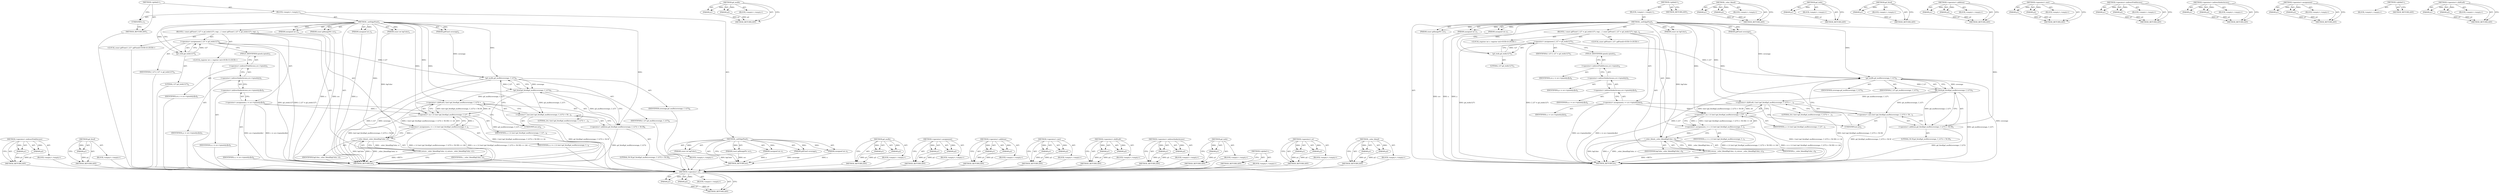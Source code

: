 digraph "_color_blend" {
vulnerable_94 [label=<(METHOD,&lt;operator&gt;.or)>];
vulnerable_95 [label=<(PARAM,p1)>];
vulnerable_96 [label=<(PARAM,p2)>];
vulnerable_97 [label=<(BLOCK,&lt;empty&gt;,&lt;empty&gt;)>];
vulnerable_98 [label=<(METHOD_RETURN,ANY)>];
vulnerable_118 [label=<(METHOD,gd_mulfx)>];
vulnerable_119 [label=<(PARAM,p1)>];
vulnerable_120 [label=<(PARAM,p2)>];
vulnerable_121 [label=<(BLOCK,&lt;empty&gt;,&lt;empty&gt;)>];
vulnerable_122 [label=<(METHOD_RETURN,ANY)>];
vulnerable_6 [label=<(METHOD,&lt;global&gt;)<SUB>1</SUB>>];
vulnerable_7 [label=<(BLOCK,&lt;empty&gt;,&lt;empty&gt;)<SUB>1</SUB>>];
vulnerable_8 [label=<(METHOD,_setEdgePixel)<SUB>1</SUB>>];
vulnerable_9 [label=<(PARAM,const gdImagePtr src)<SUB>1</SUB>>];
vulnerable_10 [label=<(PARAM,unsigned int x)<SUB>1</SUB>>];
vulnerable_11 [label=<(PARAM,unsigned int y)<SUB>1</SUB>>];
vulnerable_12 [label=<(PARAM,gdFixed coverage)<SUB>1</SUB>>];
vulnerable_13 [label=<(PARAM,const int bgColor)<SUB>1</SUB>>];
vulnerable_14 [label=<(BLOCK,{
 	const gdFixed f_127 = gd_itofx(127);
 	regi...,{
 	const gdFixed f_127 = gd_itofx(127);
 	regi...)<SUB>2</SUB>>];
vulnerable_15 [label="<(LOCAL,const gdFixed f_127: gdFixed)<SUB>3</SUB>>"];
vulnerable_16 [label=<(&lt;operator&gt;.assignment,f_127 = gd_itofx(127))<SUB>3</SUB>>];
vulnerable_17 [label=<(IDENTIFIER,f_127,f_127 = gd_itofx(127))<SUB>3</SUB>>];
vulnerable_18 [label=<(gd_itofx,gd_itofx(127))<SUB>3</SUB>>];
vulnerable_19 [label=<(LITERAL,127,gd_itofx(127))<SUB>3</SUB>>];
vulnerable_20 [label="<(LOCAL,register int c: register int)<SUB>4</SUB>>"];
vulnerable_21 [label=<(&lt;operator&gt;.assignment,c = src-&gt;tpixels[y][x])<SUB>4</SUB>>];
vulnerable_22 [label=<(IDENTIFIER,c,c = src-&gt;tpixels[y][x])<SUB>4</SUB>>];
vulnerable_23 [label=<(&lt;operator&gt;.indirectIndexAccess,src-&gt;tpixels[y][x])<SUB>4</SUB>>];
vulnerable_24 [label=<(&lt;operator&gt;.indirectIndexAccess,src-&gt;tpixels[y])<SUB>4</SUB>>];
vulnerable_25 [label=<(&lt;operator&gt;.indirectFieldAccess,src-&gt;tpixels)<SUB>4</SUB>>];
vulnerable_26 [label=<(IDENTIFIER,src,c = src-&gt;tpixels[y][x])<SUB>4</SUB>>];
vulnerable_27 [label=<(FIELD_IDENTIFIER,tpixels,tpixels)<SUB>4</SUB>>];
vulnerable_28 [label=<(IDENTIFIER,y,c = src-&gt;tpixels[y][x])<SUB>4</SUB>>];
vulnerable_29 [label=<(IDENTIFIER,x,c = src-&gt;tpixels[y][x])<SUB>4</SUB>>];
vulnerable_30 [label=<(&lt;operator&gt;.assignment,c = c | (( (int) (gd_fxtof(gd_mulfx(coverage, f...)<SUB>5</SUB>>];
vulnerable_31 [label=<(IDENTIFIER,c,c = c | (( (int) (gd_fxtof(gd_mulfx(coverage, f...)<SUB>5</SUB>>];
vulnerable_32 [label=<(&lt;operator&gt;.or,c | (( (int) (gd_fxtof(gd_mulfx(coverage, f_127...)<SUB>5</SUB>>];
vulnerable_33 [label=<(IDENTIFIER,c,c | (( (int) (gd_fxtof(gd_mulfx(coverage, f_127...)<SUB>5</SUB>>];
vulnerable_34 [label=<(&lt;operator&gt;.shiftLeft,( (int) (gd_fxtof(gd_mulfx(coverage, f_127)) + ...)<SUB>5</SUB>>];
vulnerable_35 [label=<(&lt;operator&gt;.cast,(int) (gd_fxtof(gd_mulfx(coverage, f_127)) + 50...)<SUB>5</SUB>>];
vulnerable_36 [label=<(UNKNOWN,int,int)<SUB>5</SUB>>];
vulnerable_37 [label=<(&lt;operator&gt;.addition,gd_fxtof(gd_mulfx(coverage, f_127)) + 50.5f)<SUB>5</SUB>>];
vulnerable_38 [label=<(gd_fxtof,gd_fxtof(gd_mulfx(coverage, f_127)))<SUB>5</SUB>>];
vulnerable_39 [label=<(gd_mulfx,gd_mulfx(coverage, f_127))<SUB>5</SUB>>];
vulnerable_40 [label=<(IDENTIFIER,coverage,gd_mulfx(coverage, f_127))<SUB>5</SUB>>];
vulnerable_41 [label=<(IDENTIFIER,f_127,gd_mulfx(coverage, f_127))<SUB>5</SUB>>];
vulnerable_42 [label=<(LITERAL,50.5f,gd_fxtof(gd_mulfx(coverage, f_127)) + 50.5f)<SUB>5</SUB>>];
vulnerable_43 [label=<(LITERAL,24,( (int) (gd_fxtof(gd_mulfx(coverage, f_127)) + ...)<SUB>5</SUB>>];
vulnerable_44 [label=<(RETURN,return _color_blend(bgColor, c);,return _color_blend(bgColor, c);)<SUB>6</SUB>>];
vulnerable_45 [label=<(_color_blend,_color_blend(bgColor, c))<SUB>6</SUB>>];
vulnerable_46 [label=<(IDENTIFIER,bgColor,_color_blend(bgColor, c))<SUB>6</SUB>>];
vulnerable_47 [label=<(IDENTIFIER,c,_color_blend(bgColor, c))<SUB>6</SUB>>];
vulnerable_48 [label=<(METHOD_RETURN,int)<SUB>1</SUB>>];
vulnerable_50 [label=<(METHOD_RETURN,ANY)<SUB>1</SUB>>];
vulnerable_123 [label=<(METHOD,_color_blend)>];
vulnerable_124 [label=<(PARAM,p1)>];
vulnerable_125 [label=<(PARAM,p2)>];
vulnerable_126 [label=<(BLOCK,&lt;empty&gt;,&lt;empty&gt;)>];
vulnerable_127 [label=<(METHOD_RETURN,ANY)>];
vulnerable_80 [label=<(METHOD,gd_itofx)>];
vulnerable_81 [label=<(PARAM,p1)>];
vulnerable_82 [label=<(BLOCK,&lt;empty&gt;,&lt;empty&gt;)>];
vulnerable_83 [label=<(METHOD_RETURN,ANY)>];
vulnerable_114 [label=<(METHOD,gd_fxtof)>];
vulnerable_115 [label=<(PARAM,p1)>];
vulnerable_116 [label=<(BLOCK,&lt;empty&gt;,&lt;empty&gt;)>];
vulnerable_117 [label=<(METHOD_RETURN,ANY)>];
vulnerable_109 [label=<(METHOD,&lt;operator&gt;.addition)>];
vulnerable_110 [label=<(PARAM,p1)>];
vulnerable_111 [label=<(PARAM,p2)>];
vulnerable_112 [label=<(BLOCK,&lt;empty&gt;,&lt;empty&gt;)>];
vulnerable_113 [label=<(METHOD_RETURN,ANY)>];
vulnerable_104 [label=<(METHOD,&lt;operator&gt;.cast)>];
vulnerable_105 [label=<(PARAM,p1)>];
vulnerable_106 [label=<(PARAM,p2)>];
vulnerable_107 [label=<(BLOCK,&lt;empty&gt;,&lt;empty&gt;)>];
vulnerable_108 [label=<(METHOD_RETURN,ANY)>];
vulnerable_89 [label=<(METHOD,&lt;operator&gt;.indirectFieldAccess)>];
vulnerable_90 [label=<(PARAM,p1)>];
vulnerable_91 [label=<(PARAM,p2)>];
vulnerable_92 [label=<(BLOCK,&lt;empty&gt;,&lt;empty&gt;)>];
vulnerable_93 [label=<(METHOD_RETURN,ANY)>];
vulnerable_84 [label=<(METHOD,&lt;operator&gt;.indirectIndexAccess)>];
vulnerable_85 [label=<(PARAM,p1)>];
vulnerable_86 [label=<(PARAM,p2)>];
vulnerable_87 [label=<(BLOCK,&lt;empty&gt;,&lt;empty&gt;)>];
vulnerable_88 [label=<(METHOD_RETURN,ANY)>];
vulnerable_75 [label=<(METHOD,&lt;operator&gt;.assignment)>];
vulnerable_76 [label=<(PARAM,p1)>];
vulnerable_77 [label=<(PARAM,p2)>];
vulnerable_78 [label=<(BLOCK,&lt;empty&gt;,&lt;empty&gt;)>];
vulnerable_79 [label=<(METHOD_RETURN,ANY)>];
vulnerable_69 [label=<(METHOD,&lt;global&gt;)<SUB>1</SUB>>];
vulnerable_70 [label=<(BLOCK,&lt;empty&gt;,&lt;empty&gt;)>];
vulnerable_71 [label=<(METHOD_RETURN,ANY)>];
vulnerable_99 [label=<(METHOD,&lt;operator&gt;.shiftLeft)>];
vulnerable_100 [label=<(PARAM,p1)>];
vulnerable_101 [label=<(PARAM,p2)>];
vulnerable_102 [label=<(BLOCK,&lt;empty&gt;,&lt;empty&gt;)>];
vulnerable_103 [label=<(METHOD_RETURN,ANY)>];
fixed_99 [label=<(METHOD,&lt;operator&gt;.indirectFieldAccess)>];
fixed_100 [label=<(PARAM,p1)>];
fixed_101 [label=<(PARAM,p2)>];
fixed_102 [label=<(BLOCK,&lt;empty&gt;,&lt;empty&gt;)>];
fixed_103 [label=<(METHOD_RETURN,ANY)>];
fixed_124 [label=<(METHOD,gd_fxtof)>];
fixed_125 [label=<(PARAM,p1)>];
fixed_126 [label=<(BLOCK,&lt;empty&gt;,&lt;empty&gt;)>];
fixed_127 [label=<(METHOD_RETURN,ANY)>];
fixed_6 [label=<(METHOD,&lt;global&gt;)<SUB>1</SUB>>];
fixed_7 [label=<(BLOCK,&lt;empty&gt;,&lt;empty&gt;)<SUB>1</SUB>>];
fixed_8 [label=<(METHOD,_setEdgePixel)<SUB>1</SUB>>];
fixed_9 [label=<(PARAM,const gdImagePtr src)<SUB>1</SUB>>];
fixed_10 [label=<(PARAM,unsigned int x)<SUB>1</SUB>>];
fixed_11 [label=<(PARAM,unsigned int y)<SUB>1</SUB>>];
fixed_12 [label=<(PARAM,gdFixed coverage)<SUB>1</SUB>>];
fixed_13 [label=<(PARAM,const int bgColor)<SUB>1</SUB>>];
fixed_14 [label=<(BLOCK,&lt;empty&gt;,&lt;empty&gt;)>];
fixed_15 [label=<(METHOD_RETURN,int)<SUB>1</SUB>>];
fixed_17 [label=<(UNKNOWN,),))<SUB>1</SUB>>];
fixed_18 [label=<(METHOD,_setEdgePixel)<SUB>2</SUB>>];
fixed_19 [label=<(PARAM,const gdImagePtr src)<SUB>2</SUB>>];
fixed_20 [label=<(PARAM,unsigned int x)<SUB>2</SUB>>];
fixed_21 [label=<(PARAM,unsigned int y)<SUB>2</SUB>>];
fixed_22 [label=<(PARAM,gdFixed coverage)<SUB>2</SUB>>];
fixed_23 [label=<(PARAM,const int bgColor)<SUB>2</SUB>>];
fixed_24 [label=<(BLOCK,{
 	const gdFixed f_127 = gd_itofx(127);
 	regi...,{
 	const gdFixed f_127 = gd_itofx(127);
 	regi...)<SUB>3</SUB>>];
fixed_25 [label="<(LOCAL,const gdFixed f_127: gdFixed)<SUB>4</SUB>>"];
fixed_26 [label=<(&lt;operator&gt;.assignment,f_127 = gd_itofx(127))<SUB>4</SUB>>];
fixed_27 [label=<(IDENTIFIER,f_127,f_127 = gd_itofx(127))<SUB>4</SUB>>];
fixed_28 [label=<(gd_itofx,gd_itofx(127))<SUB>4</SUB>>];
fixed_29 [label=<(LITERAL,127,gd_itofx(127))<SUB>4</SUB>>];
fixed_30 [label="<(LOCAL,register int c: register int)<SUB>5</SUB>>"];
fixed_31 [label=<(&lt;operator&gt;.assignment,c = src-&gt;tpixels[y][x])<SUB>5</SUB>>];
fixed_32 [label=<(IDENTIFIER,c,c = src-&gt;tpixels[y][x])<SUB>5</SUB>>];
fixed_33 [label=<(&lt;operator&gt;.indirectIndexAccess,src-&gt;tpixels[y][x])<SUB>5</SUB>>];
fixed_34 [label=<(&lt;operator&gt;.indirectIndexAccess,src-&gt;tpixels[y])<SUB>5</SUB>>];
fixed_35 [label=<(&lt;operator&gt;.indirectFieldAccess,src-&gt;tpixels)<SUB>5</SUB>>];
fixed_36 [label=<(IDENTIFIER,src,c = src-&gt;tpixels[y][x])<SUB>5</SUB>>];
fixed_37 [label=<(FIELD_IDENTIFIER,tpixels,tpixels)<SUB>5</SUB>>];
fixed_38 [label=<(IDENTIFIER,y,c = src-&gt;tpixels[y][x])<SUB>5</SUB>>];
fixed_39 [label=<(IDENTIFIER,x,c = src-&gt;tpixels[y][x])<SUB>5</SUB>>];
fixed_40 [label=<(&lt;operator&gt;.assignment,c = c | (( (int) (gd_fxtof(gd_mulfx(coverage, f...)<SUB>6</SUB>>];
fixed_41 [label=<(IDENTIFIER,c,c = c | (( (int) (gd_fxtof(gd_mulfx(coverage, f...)<SUB>6</SUB>>];
fixed_42 [label=<(&lt;operator&gt;.or,c | (( (int) (gd_fxtof(gd_mulfx(coverage, f_127...)<SUB>6</SUB>>];
fixed_43 [label=<(IDENTIFIER,c,c | (( (int) (gd_fxtof(gd_mulfx(coverage, f_127...)<SUB>6</SUB>>];
fixed_44 [label=<(&lt;operator&gt;.shiftLeft,( (int) (gd_fxtof(gd_mulfx(coverage, f_127)) + ...)<SUB>6</SUB>>];
fixed_45 [label=<(&lt;operator&gt;.cast,(int) (gd_fxtof(gd_mulfx(coverage, f_127)) + 50...)<SUB>6</SUB>>];
fixed_46 [label=<(UNKNOWN,int,int)<SUB>6</SUB>>];
fixed_47 [label=<(&lt;operator&gt;.addition,gd_fxtof(gd_mulfx(coverage, f_127)) + 50.5f)<SUB>6</SUB>>];
fixed_48 [label=<(gd_fxtof,gd_fxtof(gd_mulfx(coverage, f_127)))<SUB>6</SUB>>];
fixed_49 [label=<(gd_mulfx,gd_mulfx(coverage, f_127))<SUB>6</SUB>>];
fixed_50 [label=<(IDENTIFIER,coverage,gd_mulfx(coverage, f_127))<SUB>6</SUB>>];
fixed_51 [label=<(IDENTIFIER,f_127,gd_mulfx(coverage, f_127))<SUB>6</SUB>>];
fixed_52 [label=<(LITERAL,50.5f,gd_fxtof(gd_mulfx(coverage, f_127)) + 50.5f)<SUB>6</SUB>>];
fixed_53 [label=<(LITERAL,24,( (int) (gd_fxtof(gd_mulfx(coverage, f_127)) + ...)<SUB>6</SUB>>];
fixed_54 [label=<(RETURN,return _color_blend(bgColor, c);,return _color_blend(bgColor, c);)<SUB>7</SUB>>];
fixed_55 [label=<(_color_blend,_color_blend(bgColor, c))<SUB>7</SUB>>];
fixed_56 [label=<(IDENTIFIER,bgColor,_color_blend(bgColor, c))<SUB>7</SUB>>];
fixed_57 [label=<(IDENTIFIER,c,_color_blend(bgColor, c))<SUB>7</SUB>>];
fixed_58 [label=<(METHOD_RETURN,int)<SUB>2</SUB>>];
fixed_60 [label=<(METHOD_RETURN,ANY)<SUB>1</SUB>>];
fixed_128 [label=<(METHOD,gd_mulfx)>];
fixed_129 [label=<(PARAM,p1)>];
fixed_130 [label=<(PARAM,p2)>];
fixed_131 [label=<(BLOCK,&lt;empty&gt;,&lt;empty&gt;)>];
fixed_132 [label=<(METHOD_RETURN,ANY)>];
fixed_85 [label=<(METHOD,&lt;operator&gt;.assignment)>];
fixed_86 [label=<(PARAM,p1)>];
fixed_87 [label=<(PARAM,p2)>];
fixed_88 [label=<(BLOCK,&lt;empty&gt;,&lt;empty&gt;)>];
fixed_89 [label=<(METHOD_RETURN,ANY)>];
fixed_119 [label=<(METHOD,&lt;operator&gt;.addition)>];
fixed_120 [label=<(PARAM,p1)>];
fixed_121 [label=<(PARAM,p2)>];
fixed_122 [label=<(BLOCK,&lt;empty&gt;,&lt;empty&gt;)>];
fixed_123 [label=<(METHOD_RETURN,ANY)>];
fixed_114 [label=<(METHOD,&lt;operator&gt;.cast)>];
fixed_115 [label=<(PARAM,p1)>];
fixed_116 [label=<(PARAM,p2)>];
fixed_117 [label=<(BLOCK,&lt;empty&gt;,&lt;empty&gt;)>];
fixed_118 [label=<(METHOD_RETURN,ANY)>];
fixed_109 [label=<(METHOD,&lt;operator&gt;.shiftLeft)>];
fixed_110 [label=<(PARAM,p1)>];
fixed_111 [label=<(PARAM,p2)>];
fixed_112 [label=<(BLOCK,&lt;empty&gt;,&lt;empty&gt;)>];
fixed_113 [label=<(METHOD_RETURN,ANY)>];
fixed_94 [label=<(METHOD,&lt;operator&gt;.indirectIndexAccess)>];
fixed_95 [label=<(PARAM,p1)>];
fixed_96 [label=<(PARAM,p2)>];
fixed_97 [label=<(BLOCK,&lt;empty&gt;,&lt;empty&gt;)>];
fixed_98 [label=<(METHOD_RETURN,ANY)>];
fixed_90 [label=<(METHOD,gd_itofx)>];
fixed_91 [label=<(PARAM,p1)>];
fixed_92 [label=<(BLOCK,&lt;empty&gt;,&lt;empty&gt;)>];
fixed_93 [label=<(METHOD_RETURN,ANY)>];
fixed_79 [label=<(METHOD,&lt;global&gt;)<SUB>1</SUB>>];
fixed_80 [label=<(BLOCK,&lt;empty&gt;,&lt;empty&gt;)>];
fixed_81 [label=<(METHOD_RETURN,ANY)>];
fixed_104 [label=<(METHOD,&lt;operator&gt;.or)>];
fixed_105 [label=<(PARAM,p1)>];
fixed_106 [label=<(PARAM,p2)>];
fixed_107 [label=<(BLOCK,&lt;empty&gt;,&lt;empty&gt;)>];
fixed_108 [label=<(METHOD_RETURN,ANY)>];
fixed_133 [label=<(METHOD,_color_blend)>];
fixed_134 [label=<(PARAM,p1)>];
fixed_135 [label=<(PARAM,p2)>];
fixed_136 [label=<(BLOCK,&lt;empty&gt;,&lt;empty&gt;)>];
fixed_137 [label=<(METHOD_RETURN,ANY)>];
vulnerable_94 -> vulnerable_95  [key=0, label="AST: "];
vulnerable_94 -> vulnerable_95  [key=1, label="DDG: "];
vulnerable_94 -> vulnerable_97  [key=0, label="AST: "];
vulnerable_94 -> vulnerable_96  [key=0, label="AST: "];
vulnerable_94 -> vulnerable_96  [key=1, label="DDG: "];
vulnerable_94 -> vulnerable_98  [key=0, label="AST: "];
vulnerable_94 -> vulnerable_98  [key=1, label="CFG: "];
vulnerable_95 -> vulnerable_98  [key=0, label="DDG: p1"];
vulnerable_96 -> vulnerable_98  [key=0, label="DDG: p2"];
vulnerable_118 -> vulnerable_119  [key=0, label="AST: "];
vulnerable_118 -> vulnerable_119  [key=1, label="DDG: "];
vulnerable_118 -> vulnerable_121  [key=0, label="AST: "];
vulnerable_118 -> vulnerable_120  [key=0, label="AST: "];
vulnerable_118 -> vulnerable_120  [key=1, label="DDG: "];
vulnerable_118 -> vulnerable_122  [key=0, label="AST: "];
vulnerable_118 -> vulnerable_122  [key=1, label="CFG: "];
vulnerable_119 -> vulnerable_122  [key=0, label="DDG: p1"];
vulnerable_120 -> vulnerable_122  [key=0, label="DDG: p2"];
vulnerable_6 -> vulnerable_7  [key=0, label="AST: "];
vulnerable_6 -> vulnerable_50  [key=0, label="AST: "];
vulnerable_6 -> vulnerable_50  [key=1, label="CFG: "];
vulnerable_7 -> vulnerable_8  [key=0, label="AST: "];
vulnerable_8 -> vulnerable_9  [key=0, label="AST: "];
vulnerable_8 -> vulnerable_9  [key=1, label="DDG: "];
vulnerable_8 -> vulnerable_10  [key=0, label="AST: "];
vulnerable_8 -> vulnerable_10  [key=1, label="DDG: "];
vulnerable_8 -> vulnerable_11  [key=0, label="AST: "];
vulnerable_8 -> vulnerable_11  [key=1, label="DDG: "];
vulnerable_8 -> vulnerable_12  [key=0, label="AST: "];
vulnerable_8 -> vulnerable_12  [key=1, label="DDG: "];
vulnerable_8 -> vulnerable_13  [key=0, label="AST: "];
vulnerable_8 -> vulnerable_13  [key=1, label="DDG: "];
vulnerable_8 -> vulnerable_14  [key=0, label="AST: "];
vulnerable_8 -> vulnerable_48  [key=0, label="AST: "];
vulnerable_8 -> vulnerable_18  [key=0, label="CFG: "];
vulnerable_8 -> vulnerable_18  [key=1, label="DDG: "];
vulnerable_8 -> vulnerable_32  [key=0, label="DDG: "];
vulnerable_8 -> vulnerable_45  [key=0, label="DDG: "];
vulnerable_8 -> vulnerable_34  [key=0, label="DDG: "];
vulnerable_8 -> vulnerable_35  [key=0, label="DDG: "];
vulnerable_8 -> vulnerable_37  [key=0, label="DDG: "];
vulnerable_8 -> vulnerable_39  [key=0, label="DDG: "];
vulnerable_9 -> vulnerable_48  [key=0, label="DDG: src"];
vulnerable_10 -> vulnerable_48  [key=0, label="DDG: x"];
vulnerable_11 -> vulnerable_48  [key=0, label="DDG: y"];
vulnerable_12 -> vulnerable_39  [key=0, label="DDG: coverage"];
vulnerable_13 -> vulnerable_45  [key=0, label="DDG: bgColor"];
vulnerable_14 -> vulnerable_15  [key=0, label="AST: "];
vulnerable_14 -> vulnerable_16  [key=0, label="AST: "];
vulnerable_14 -> vulnerable_20  [key=0, label="AST: "];
vulnerable_14 -> vulnerable_21  [key=0, label="AST: "];
vulnerable_14 -> vulnerable_30  [key=0, label="AST: "];
vulnerable_14 -> vulnerable_44  [key=0, label="AST: "];
vulnerable_16 -> vulnerable_17  [key=0, label="AST: "];
vulnerable_16 -> vulnerable_18  [key=0, label="AST: "];
vulnerable_16 -> vulnerable_27  [key=0, label="CFG: "];
vulnerable_16 -> vulnerable_48  [key=0, label="DDG: gd_itofx(127)"];
vulnerable_16 -> vulnerable_48  [key=1, label="DDG: f_127 = gd_itofx(127)"];
vulnerable_16 -> vulnerable_39  [key=0, label="DDG: f_127"];
vulnerable_18 -> vulnerable_19  [key=0, label="AST: "];
vulnerable_18 -> vulnerable_16  [key=0, label="CFG: "];
vulnerable_18 -> vulnerable_16  [key=1, label="DDG: 127"];
vulnerable_21 -> vulnerable_22  [key=0, label="AST: "];
vulnerable_21 -> vulnerable_23  [key=0, label="AST: "];
vulnerable_21 -> vulnerable_36  [key=0, label="CFG: "];
vulnerable_21 -> vulnerable_48  [key=0, label="DDG: src-&gt;tpixels[y][x]"];
vulnerable_21 -> vulnerable_48  [key=1, label="DDG: c = src-&gt;tpixels[y][x]"];
vulnerable_21 -> vulnerable_32  [key=0, label="DDG: c"];
vulnerable_23 -> vulnerable_24  [key=0, label="AST: "];
vulnerable_23 -> vulnerable_29  [key=0, label="AST: "];
vulnerable_23 -> vulnerable_21  [key=0, label="CFG: "];
vulnerable_24 -> vulnerable_25  [key=0, label="AST: "];
vulnerable_24 -> vulnerable_28  [key=0, label="AST: "];
vulnerable_24 -> vulnerable_23  [key=0, label="CFG: "];
vulnerable_25 -> vulnerable_26  [key=0, label="AST: "];
vulnerable_25 -> vulnerable_27  [key=0, label="AST: "];
vulnerable_25 -> vulnerable_24  [key=0, label="CFG: "];
vulnerable_27 -> vulnerable_25  [key=0, label="CFG: "];
vulnerable_30 -> vulnerable_31  [key=0, label="AST: "];
vulnerable_30 -> vulnerable_32  [key=0, label="AST: "];
vulnerable_30 -> vulnerable_45  [key=0, label="CFG: "];
vulnerable_30 -> vulnerable_45  [key=1, label="DDG: c"];
vulnerable_30 -> vulnerable_48  [key=0, label="DDG: c | (( (int) (gd_fxtof(gd_mulfx(coverage, f_127)) + 50.5f)) &lt;&lt; 24)"];
vulnerable_30 -> vulnerable_48  [key=1, label="DDG: c = c | (( (int) (gd_fxtof(gd_mulfx(coverage, f_127)) + 50.5f)) &lt;&lt; 24)"];
vulnerable_32 -> vulnerable_33  [key=0, label="AST: "];
vulnerable_32 -> vulnerable_34  [key=0, label="AST: "];
vulnerable_32 -> vulnerable_30  [key=0, label="CFG: "];
vulnerable_32 -> vulnerable_30  [key=1, label="DDG: c"];
vulnerable_32 -> vulnerable_30  [key=2, label="DDG: ( (int) (gd_fxtof(gd_mulfx(coverage, f_127)) + 50.5f)) &lt;&lt; 24"];
vulnerable_32 -> vulnerable_48  [key=0, label="DDG: ( (int) (gd_fxtof(gd_mulfx(coverage, f_127)) + 50.5f)) &lt;&lt; 24"];
vulnerable_34 -> vulnerable_35  [key=0, label="AST: "];
vulnerable_34 -> vulnerable_43  [key=0, label="AST: "];
vulnerable_34 -> vulnerable_32  [key=0, label="CFG: "];
vulnerable_34 -> vulnerable_32  [key=1, label="DDG: (int) (gd_fxtof(gd_mulfx(coverage, f_127)) + 50.5f)"];
vulnerable_34 -> vulnerable_32  [key=2, label="DDG: 24"];
vulnerable_34 -> vulnerable_48  [key=0, label="DDG: (int) (gd_fxtof(gd_mulfx(coverage, f_127)) + 50.5f)"];
vulnerable_35 -> vulnerable_36  [key=0, label="AST: "];
vulnerable_35 -> vulnerable_37  [key=0, label="AST: "];
vulnerable_35 -> vulnerable_34  [key=0, label="CFG: "];
vulnerable_35 -> vulnerable_48  [key=0, label="DDG: gd_fxtof(gd_mulfx(coverage, f_127)) + 50.5f"];
vulnerable_36 -> vulnerable_39  [key=0, label="CFG: "];
vulnerable_37 -> vulnerable_38  [key=0, label="AST: "];
vulnerable_37 -> vulnerable_42  [key=0, label="AST: "];
vulnerable_37 -> vulnerable_35  [key=0, label="CFG: "];
vulnerable_37 -> vulnerable_48  [key=0, label="DDG: gd_fxtof(gd_mulfx(coverage, f_127))"];
vulnerable_38 -> vulnerable_39  [key=0, label="AST: "];
vulnerable_38 -> vulnerable_37  [key=0, label="CFG: "];
vulnerable_38 -> vulnerable_37  [key=1, label="DDG: gd_mulfx(coverage, f_127)"];
vulnerable_38 -> vulnerable_48  [key=0, label="DDG: gd_mulfx(coverage, f_127)"];
vulnerable_38 -> vulnerable_34  [key=0, label="DDG: gd_mulfx(coverage, f_127)"];
vulnerable_38 -> vulnerable_35  [key=0, label="DDG: gd_mulfx(coverage, f_127)"];
vulnerable_39 -> vulnerable_40  [key=0, label="AST: "];
vulnerable_39 -> vulnerable_41  [key=0, label="AST: "];
vulnerable_39 -> vulnerable_38  [key=0, label="CFG: "];
vulnerable_39 -> vulnerable_38  [key=1, label="DDG: coverage"];
vulnerable_39 -> vulnerable_38  [key=2, label="DDG: f_127"];
vulnerable_39 -> vulnerable_48  [key=0, label="DDG: coverage"];
vulnerable_39 -> vulnerable_48  [key=1, label="DDG: f_127"];
vulnerable_44 -> vulnerable_45  [key=0, label="AST: "];
vulnerable_44 -> vulnerable_48  [key=0, label="CFG: "];
vulnerable_44 -> vulnerable_48  [key=1, label="DDG: &lt;RET&gt;"];
vulnerable_45 -> vulnerable_46  [key=0, label="AST: "];
vulnerable_45 -> vulnerable_47  [key=0, label="AST: "];
vulnerable_45 -> vulnerable_44  [key=0, label="CFG: "];
vulnerable_45 -> vulnerable_44  [key=1, label="DDG: _color_blend(bgColor, c)"];
vulnerable_45 -> vulnerable_48  [key=0, label="DDG: bgColor"];
vulnerable_45 -> vulnerable_48  [key=1, label="DDG: c"];
vulnerable_45 -> vulnerable_48  [key=2, label="DDG: _color_blend(bgColor, c)"];
vulnerable_123 -> vulnerable_124  [key=0, label="AST: "];
vulnerable_123 -> vulnerable_124  [key=1, label="DDG: "];
vulnerable_123 -> vulnerable_126  [key=0, label="AST: "];
vulnerable_123 -> vulnerable_125  [key=0, label="AST: "];
vulnerable_123 -> vulnerable_125  [key=1, label="DDG: "];
vulnerable_123 -> vulnerable_127  [key=0, label="AST: "];
vulnerable_123 -> vulnerable_127  [key=1, label="CFG: "];
vulnerable_124 -> vulnerable_127  [key=0, label="DDG: p1"];
vulnerable_125 -> vulnerable_127  [key=0, label="DDG: p2"];
vulnerable_80 -> vulnerable_81  [key=0, label="AST: "];
vulnerable_80 -> vulnerable_81  [key=1, label="DDG: "];
vulnerable_80 -> vulnerable_82  [key=0, label="AST: "];
vulnerable_80 -> vulnerable_83  [key=0, label="AST: "];
vulnerable_80 -> vulnerable_83  [key=1, label="CFG: "];
vulnerable_81 -> vulnerable_83  [key=0, label="DDG: p1"];
vulnerable_114 -> vulnerable_115  [key=0, label="AST: "];
vulnerable_114 -> vulnerable_115  [key=1, label="DDG: "];
vulnerable_114 -> vulnerable_116  [key=0, label="AST: "];
vulnerable_114 -> vulnerable_117  [key=0, label="AST: "];
vulnerable_114 -> vulnerable_117  [key=1, label="CFG: "];
vulnerable_115 -> vulnerable_117  [key=0, label="DDG: p1"];
vulnerable_109 -> vulnerable_110  [key=0, label="AST: "];
vulnerable_109 -> vulnerable_110  [key=1, label="DDG: "];
vulnerable_109 -> vulnerable_112  [key=0, label="AST: "];
vulnerable_109 -> vulnerable_111  [key=0, label="AST: "];
vulnerable_109 -> vulnerable_111  [key=1, label="DDG: "];
vulnerable_109 -> vulnerable_113  [key=0, label="AST: "];
vulnerable_109 -> vulnerable_113  [key=1, label="CFG: "];
vulnerable_110 -> vulnerable_113  [key=0, label="DDG: p1"];
vulnerable_111 -> vulnerable_113  [key=0, label="DDG: p2"];
vulnerable_104 -> vulnerable_105  [key=0, label="AST: "];
vulnerable_104 -> vulnerable_105  [key=1, label="DDG: "];
vulnerable_104 -> vulnerable_107  [key=0, label="AST: "];
vulnerable_104 -> vulnerable_106  [key=0, label="AST: "];
vulnerable_104 -> vulnerable_106  [key=1, label="DDG: "];
vulnerable_104 -> vulnerable_108  [key=0, label="AST: "];
vulnerable_104 -> vulnerable_108  [key=1, label="CFG: "];
vulnerable_105 -> vulnerable_108  [key=0, label="DDG: p1"];
vulnerable_106 -> vulnerable_108  [key=0, label="DDG: p2"];
vulnerable_89 -> vulnerable_90  [key=0, label="AST: "];
vulnerable_89 -> vulnerable_90  [key=1, label="DDG: "];
vulnerable_89 -> vulnerable_92  [key=0, label="AST: "];
vulnerable_89 -> vulnerable_91  [key=0, label="AST: "];
vulnerable_89 -> vulnerable_91  [key=1, label="DDG: "];
vulnerable_89 -> vulnerable_93  [key=0, label="AST: "];
vulnerable_89 -> vulnerable_93  [key=1, label="CFG: "];
vulnerable_90 -> vulnerable_93  [key=0, label="DDG: p1"];
vulnerable_91 -> vulnerable_93  [key=0, label="DDG: p2"];
vulnerable_84 -> vulnerable_85  [key=0, label="AST: "];
vulnerable_84 -> vulnerable_85  [key=1, label="DDG: "];
vulnerable_84 -> vulnerable_87  [key=0, label="AST: "];
vulnerable_84 -> vulnerable_86  [key=0, label="AST: "];
vulnerable_84 -> vulnerable_86  [key=1, label="DDG: "];
vulnerable_84 -> vulnerable_88  [key=0, label="AST: "];
vulnerable_84 -> vulnerable_88  [key=1, label="CFG: "];
vulnerable_85 -> vulnerable_88  [key=0, label="DDG: p1"];
vulnerable_86 -> vulnerable_88  [key=0, label="DDG: p2"];
vulnerable_75 -> vulnerable_76  [key=0, label="AST: "];
vulnerable_75 -> vulnerable_76  [key=1, label="DDG: "];
vulnerable_75 -> vulnerable_78  [key=0, label="AST: "];
vulnerable_75 -> vulnerable_77  [key=0, label="AST: "];
vulnerable_75 -> vulnerable_77  [key=1, label="DDG: "];
vulnerable_75 -> vulnerable_79  [key=0, label="AST: "];
vulnerable_75 -> vulnerable_79  [key=1, label="CFG: "];
vulnerable_76 -> vulnerable_79  [key=0, label="DDG: p1"];
vulnerable_77 -> vulnerable_79  [key=0, label="DDG: p2"];
vulnerable_69 -> vulnerable_70  [key=0, label="AST: "];
vulnerable_69 -> vulnerable_71  [key=0, label="AST: "];
vulnerable_69 -> vulnerable_71  [key=1, label="CFG: "];
vulnerable_99 -> vulnerable_100  [key=0, label="AST: "];
vulnerable_99 -> vulnerable_100  [key=1, label="DDG: "];
vulnerable_99 -> vulnerable_102  [key=0, label="AST: "];
vulnerable_99 -> vulnerable_101  [key=0, label="AST: "];
vulnerable_99 -> vulnerable_101  [key=1, label="DDG: "];
vulnerable_99 -> vulnerable_103  [key=0, label="AST: "];
vulnerable_99 -> vulnerable_103  [key=1, label="CFG: "];
vulnerable_100 -> vulnerable_103  [key=0, label="DDG: p1"];
vulnerable_101 -> vulnerable_103  [key=0, label="DDG: p2"];
fixed_99 -> fixed_100  [key=0, label="AST: "];
fixed_99 -> fixed_100  [key=1, label="DDG: "];
fixed_99 -> fixed_102  [key=0, label="AST: "];
fixed_99 -> fixed_101  [key=0, label="AST: "];
fixed_99 -> fixed_101  [key=1, label="DDG: "];
fixed_99 -> fixed_103  [key=0, label="AST: "];
fixed_99 -> fixed_103  [key=1, label="CFG: "];
fixed_100 -> fixed_103  [key=0, label="DDG: p1"];
fixed_101 -> fixed_103  [key=0, label="DDG: p2"];
fixed_102 -> vulnerable_94  [key=0];
fixed_103 -> vulnerable_94  [key=0];
fixed_124 -> fixed_125  [key=0, label="AST: "];
fixed_124 -> fixed_125  [key=1, label="DDG: "];
fixed_124 -> fixed_126  [key=0, label="AST: "];
fixed_124 -> fixed_127  [key=0, label="AST: "];
fixed_124 -> fixed_127  [key=1, label="CFG: "];
fixed_125 -> fixed_127  [key=0, label="DDG: p1"];
fixed_126 -> vulnerable_94  [key=0];
fixed_127 -> vulnerable_94  [key=0];
fixed_6 -> fixed_7  [key=0, label="AST: "];
fixed_6 -> fixed_60  [key=0, label="AST: "];
fixed_6 -> fixed_17  [key=0, label="CFG: "];
fixed_7 -> fixed_8  [key=0, label="AST: "];
fixed_7 -> fixed_17  [key=0, label="AST: "];
fixed_7 -> fixed_18  [key=0, label="AST: "];
fixed_8 -> fixed_9  [key=0, label="AST: "];
fixed_8 -> fixed_9  [key=1, label="DDG: "];
fixed_8 -> fixed_10  [key=0, label="AST: "];
fixed_8 -> fixed_10  [key=1, label="DDG: "];
fixed_8 -> fixed_11  [key=0, label="AST: "];
fixed_8 -> fixed_11  [key=1, label="DDG: "];
fixed_8 -> fixed_12  [key=0, label="AST: "];
fixed_8 -> fixed_12  [key=1, label="DDG: "];
fixed_8 -> fixed_13  [key=0, label="AST: "];
fixed_8 -> fixed_13  [key=1, label="DDG: "];
fixed_8 -> fixed_14  [key=0, label="AST: "];
fixed_8 -> fixed_15  [key=0, label="AST: "];
fixed_8 -> fixed_15  [key=1, label="CFG: "];
fixed_9 -> fixed_15  [key=0, label="DDG: src"];
fixed_10 -> fixed_15  [key=0, label="DDG: x"];
fixed_11 -> fixed_15  [key=0, label="DDG: y"];
fixed_12 -> fixed_15  [key=0, label="DDG: coverage"];
fixed_13 -> fixed_15  [key=0, label="DDG: bgColor"];
fixed_14 -> vulnerable_94  [key=0];
fixed_15 -> vulnerable_94  [key=0];
fixed_17 -> fixed_60  [key=0, label="CFG: "];
fixed_18 -> fixed_19  [key=0, label="AST: "];
fixed_18 -> fixed_19  [key=1, label="DDG: "];
fixed_18 -> fixed_20  [key=0, label="AST: "];
fixed_18 -> fixed_20  [key=1, label="DDG: "];
fixed_18 -> fixed_21  [key=0, label="AST: "];
fixed_18 -> fixed_21  [key=1, label="DDG: "];
fixed_18 -> fixed_22  [key=0, label="AST: "];
fixed_18 -> fixed_22  [key=1, label="DDG: "];
fixed_18 -> fixed_23  [key=0, label="AST: "];
fixed_18 -> fixed_23  [key=1, label="DDG: "];
fixed_18 -> fixed_24  [key=0, label="AST: "];
fixed_18 -> fixed_58  [key=0, label="AST: "];
fixed_18 -> fixed_28  [key=0, label="CFG: "];
fixed_18 -> fixed_28  [key=1, label="DDG: "];
fixed_18 -> fixed_42  [key=0, label="DDG: "];
fixed_18 -> fixed_55  [key=0, label="DDG: "];
fixed_18 -> fixed_44  [key=0, label="DDG: "];
fixed_18 -> fixed_45  [key=0, label="DDG: "];
fixed_18 -> fixed_47  [key=0, label="DDG: "];
fixed_18 -> fixed_49  [key=0, label="DDG: "];
fixed_19 -> fixed_58  [key=0, label="DDG: src"];
fixed_20 -> fixed_58  [key=0, label="DDG: x"];
fixed_21 -> fixed_58  [key=0, label="DDG: y"];
fixed_22 -> fixed_49  [key=0, label="DDG: coverage"];
fixed_23 -> fixed_55  [key=0, label="DDG: bgColor"];
fixed_24 -> fixed_25  [key=0, label="AST: "];
fixed_24 -> fixed_26  [key=0, label="AST: "];
fixed_24 -> fixed_30  [key=0, label="AST: "];
fixed_24 -> fixed_31  [key=0, label="AST: "];
fixed_24 -> fixed_40  [key=0, label="AST: "];
fixed_24 -> fixed_54  [key=0, label="AST: "];
fixed_25 -> vulnerable_94  [key=0];
fixed_26 -> fixed_27  [key=0, label="AST: "];
fixed_26 -> fixed_28  [key=0, label="AST: "];
fixed_26 -> fixed_37  [key=0, label="CFG: "];
fixed_26 -> fixed_58  [key=0, label="DDG: gd_itofx(127)"];
fixed_26 -> fixed_58  [key=1, label="DDG: f_127 = gd_itofx(127)"];
fixed_26 -> fixed_49  [key=0, label="DDG: f_127"];
fixed_27 -> vulnerable_94  [key=0];
fixed_28 -> fixed_29  [key=0, label="AST: "];
fixed_28 -> fixed_26  [key=0, label="CFG: "];
fixed_28 -> fixed_26  [key=1, label="DDG: 127"];
fixed_29 -> vulnerable_94  [key=0];
fixed_30 -> vulnerable_94  [key=0];
fixed_31 -> fixed_32  [key=0, label="AST: "];
fixed_31 -> fixed_33  [key=0, label="AST: "];
fixed_31 -> fixed_46  [key=0, label="CFG: "];
fixed_31 -> fixed_58  [key=0, label="DDG: src-&gt;tpixels[y][x]"];
fixed_31 -> fixed_58  [key=1, label="DDG: c = src-&gt;tpixels[y][x]"];
fixed_31 -> fixed_42  [key=0, label="DDG: c"];
fixed_32 -> vulnerable_94  [key=0];
fixed_33 -> fixed_34  [key=0, label="AST: "];
fixed_33 -> fixed_39  [key=0, label="AST: "];
fixed_33 -> fixed_31  [key=0, label="CFG: "];
fixed_34 -> fixed_35  [key=0, label="AST: "];
fixed_34 -> fixed_38  [key=0, label="AST: "];
fixed_34 -> fixed_33  [key=0, label="CFG: "];
fixed_35 -> fixed_36  [key=0, label="AST: "];
fixed_35 -> fixed_37  [key=0, label="AST: "];
fixed_35 -> fixed_34  [key=0, label="CFG: "];
fixed_36 -> vulnerable_94  [key=0];
fixed_37 -> fixed_35  [key=0, label="CFG: "];
fixed_38 -> vulnerable_94  [key=0];
fixed_39 -> vulnerable_94  [key=0];
fixed_40 -> fixed_41  [key=0, label="AST: "];
fixed_40 -> fixed_42  [key=0, label="AST: "];
fixed_40 -> fixed_55  [key=0, label="CFG: "];
fixed_40 -> fixed_55  [key=1, label="DDG: c"];
fixed_40 -> fixed_58  [key=0, label="DDG: c | (( (int) (gd_fxtof(gd_mulfx(coverage, f_127)) + 50.5f)) &lt;&lt; 24)"];
fixed_40 -> fixed_58  [key=1, label="DDG: c = c | (( (int) (gd_fxtof(gd_mulfx(coverage, f_127)) + 50.5f)) &lt;&lt; 24)"];
fixed_41 -> vulnerable_94  [key=0];
fixed_42 -> fixed_43  [key=0, label="AST: "];
fixed_42 -> fixed_44  [key=0, label="AST: "];
fixed_42 -> fixed_40  [key=0, label="CFG: "];
fixed_42 -> fixed_40  [key=1, label="DDG: c"];
fixed_42 -> fixed_40  [key=2, label="DDG: ( (int) (gd_fxtof(gd_mulfx(coverage, f_127)) + 50.5f)) &lt;&lt; 24"];
fixed_42 -> fixed_58  [key=0, label="DDG: ( (int) (gd_fxtof(gd_mulfx(coverage, f_127)) + 50.5f)) &lt;&lt; 24"];
fixed_43 -> vulnerable_94  [key=0];
fixed_44 -> fixed_45  [key=0, label="AST: "];
fixed_44 -> fixed_53  [key=0, label="AST: "];
fixed_44 -> fixed_42  [key=0, label="CFG: "];
fixed_44 -> fixed_42  [key=1, label="DDG: (int) (gd_fxtof(gd_mulfx(coverage, f_127)) + 50.5f)"];
fixed_44 -> fixed_42  [key=2, label="DDG: 24"];
fixed_44 -> fixed_58  [key=0, label="DDG: (int) (gd_fxtof(gd_mulfx(coverage, f_127)) + 50.5f)"];
fixed_45 -> fixed_46  [key=0, label="AST: "];
fixed_45 -> fixed_47  [key=0, label="AST: "];
fixed_45 -> fixed_44  [key=0, label="CFG: "];
fixed_45 -> fixed_58  [key=0, label="DDG: gd_fxtof(gd_mulfx(coverage, f_127)) + 50.5f"];
fixed_46 -> fixed_49  [key=0, label="CFG: "];
fixed_47 -> fixed_48  [key=0, label="AST: "];
fixed_47 -> fixed_52  [key=0, label="AST: "];
fixed_47 -> fixed_45  [key=0, label="CFG: "];
fixed_47 -> fixed_58  [key=0, label="DDG: gd_fxtof(gd_mulfx(coverage, f_127))"];
fixed_48 -> fixed_49  [key=0, label="AST: "];
fixed_48 -> fixed_47  [key=0, label="CFG: "];
fixed_48 -> fixed_47  [key=1, label="DDG: gd_mulfx(coverage, f_127)"];
fixed_48 -> fixed_58  [key=0, label="DDG: gd_mulfx(coverage, f_127)"];
fixed_48 -> fixed_44  [key=0, label="DDG: gd_mulfx(coverage, f_127)"];
fixed_48 -> fixed_45  [key=0, label="DDG: gd_mulfx(coverage, f_127)"];
fixed_49 -> fixed_50  [key=0, label="AST: "];
fixed_49 -> fixed_51  [key=0, label="AST: "];
fixed_49 -> fixed_48  [key=0, label="CFG: "];
fixed_49 -> fixed_48  [key=1, label="DDG: coverage"];
fixed_49 -> fixed_48  [key=2, label="DDG: f_127"];
fixed_49 -> fixed_58  [key=0, label="DDG: coverage"];
fixed_49 -> fixed_58  [key=1, label="DDG: f_127"];
fixed_50 -> vulnerable_94  [key=0];
fixed_51 -> vulnerable_94  [key=0];
fixed_52 -> vulnerable_94  [key=0];
fixed_53 -> vulnerable_94  [key=0];
fixed_54 -> fixed_55  [key=0, label="AST: "];
fixed_54 -> fixed_58  [key=0, label="CFG: "];
fixed_54 -> fixed_58  [key=1, label="DDG: &lt;RET&gt;"];
fixed_55 -> fixed_56  [key=0, label="AST: "];
fixed_55 -> fixed_57  [key=0, label="AST: "];
fixed_55 -> fixed_54  [key=0, label="CFG: "];
fixed_55 -> fixed_54  [key=1, label="DDG: _color_blend(bgColor, c)"];
fixed_55 -> fixed_58  [key=0, label="DDG: bgColor"];
fixed_55 -> fixed_58  [key=1, label="DDG: c"];
fixed_55 -> fixed_58  [key=2, label="DDG: _color_blend(bgColor, c)"];
fixed_56 -> vulnerable_94  [key=0];
fixed_57 -> vulnerable_94  [key=0];
fixed_58 -> vulnerable_94  [key=0];
fixed_60 -> vulnerable_94  [key=0];
fixed_128 -> fixed_129  [key=0, label="AST: "];
fixed_128 -> fixed_129  [key=1, label="DDG: "];
fixed_128 -> fixed_131  [key=0, label="AST: "];
fixed_128 -> fixed_130  [key=0, label="AST: "];
fixed_128 -> fixed_130  [key=1, label="DDG: "];
fixed_128 -> fixed_132  [key=0, label="AST: "];
fixed_128 -> fixed_132  [key=1, label="CFG: "];
fixed_129 -> fixed_132  [key=0, label="DDG: p1"];
fixed_130 -> fixed_132  [key=0, label="DDG: p2"];
fixed_131 -> vulnerable_94  [key=0];
fixed_132 -> vulnerable_94  [key=0];
fixed_85 -> fixed_86  [key=0, label="AST: "];
fixed_85 -> fixed_86  [key=1, label="DDG: "];
fixed_85 -> fixed_88  [key=0, label="AST: "];
fixed_85 -> fixed_87  [key=0, label="AST: "];
fixed_85 -> fixed_87  [key=1, label="DDG: "];
fixed_85 -> fixed_89  [key=0, label="AST: "];
fixed_85 -> fixed_89  [key=1, label="CFG: "];
fixed_86 -> fixed_89  [key=0, label="DDG: p1"];
fixed_87 -> fixed_89  [key=0, label="DDG: p2"];
fixed_88 -> vulnerable_94  [key=0];
fixed_89 -> vulnerable_94  [key=0];
fixed_119 -> fixed_120  [key=0, label="AST: "];
fixed_119 -> fixed_120  [key=1, label="DDG: "];
fixed_119 -> fixed_122  [key=0, label="AST: "];
fixed_119 -> fixed_121  [key=0, label="AST: "];
fixed_119 -> fixed_121  [key=1, label="DDG: "];
fixed_119 -> fixed_123  [key=0, label="AST: "];
fixed_119 -> fixed_123  [key=1, label="CFG: "];
fixed_120 -> fixed_123  [key=0, label="DDG: p1"];
fixed_121 -> fixed_123  [key=0, label="DDG: p2"];
fixed_122 -> vulnerable_94  [key=0];
fixed_123 -> vulnerable_94  [key=0];
fixed_114 -> fixed_115  [key=0, label="AST: "];
fixed_114 -> fixed_115  [key=1, label="DDG: "];
fixed_114 -> fixed_117  [key=0, label="AST: "];
fixed_114 -> fixed_116  [key=0, label="AST: "];
fixed_114 -> fixed_116  [key=1, label="DDG: "];
fixed_114 -> fixed_118  [key=0, label="AST: "];
fixed_114 -> fixed_118  [key=1, label="CFG: "];
fixed_115 -> fixed_118  [key=0, label="DDG: p1"];
fixed_116 -> fixed_118  [key=0, label="DDG: p2"];
fixed_117 -> vulnerable_94  [key=0];
fixed_118 -> vulnerable_94  [key=0];
fixed_109 -> fixed_110  [key=0, label="AST: "];
fixed_109 -> fixed_110  [key=1, label="DDG: "];
fixed_109 -> fixed_112  [key=0, label="AST: "];
fixed_109 -> fixed_111  [key=0, label="AST: "];
fixed_109 -> fixed_111  [key=1, label="DDG: "];
fixed_109 -> fixed_113  [key=0, label="AST: "];
fixed_109 -> fixed_113  [key=1, label="CFG: "];
fixed_110 -> fixed_113  [key=0, label="DDG: p1"];
fixed_111 -> fixed_113  [key=0, label="DDG: p2"];
fixed_112 -> vulnerable_94  [key=0];
fixed_113 -> vulnerable_94  [key=0];
fixed_94 -> fixed_95  [key=0, label="AST: "];
fixed_94 -> fixed_95  [key=1, label="DDG: "];
fixed_94 -> fixed_97  [key=0, label="AST: "];
fixed_94 -> fixed_96  [key=0, label="AST: "];
fixed_94 -> fixed_96  [key=1, label="DDG: "];
fixed_94 -> fixed_98  [key=0, label="AST: "];
fixed_94 -> fixed_98  [key=1, label="CFG: "];
fixed_95 -> fixed_98  [key=0, label="DDG: p1"];
fixed_96 -> fixed_98  [key=0, label="DDG: p2"];
fixed_97 -> vulnerable_94  [key=0];
fixed_98 -> vulnerable_94  [key=0];
fixed_90 -> fixed_91  [key=0, label="AST: "];
fixed_90 -> fixed_91  [key=1, label="DDG: "];
fixed_90 -> fixed_92  [key=0, label="AST: "];
fixed_90 -> fixed_93  [key=0, label="AST: "];
fixed_90 -> fixed_93  [key=1, label="CFG: "];
fixed_91 -> fixed_93  [key=0, label="DDG: p1"];
fixed_92 -> vulnerable_94  [key=0];
fixed_93 -> vulnerable_94  [key=0];
fixed_79 -> fixed_80  [key=0, label="AST: "];
fixed_79 -> fixed_81  [key=0, label="AST: "];
fixed_79 -> fixed_81  [key=1, label="CFG: "];
fixed_80 -> vulnerable_94  [key=0];
fixed_81 -> vulnerable_94  [key=0];
fixed_104 -> fixed_105  [key=0, label="AST: "];
fixed_104 -> fixed_105  [key=1, label="DDG: "];
fixed_104 -> fixed_107  [key=0, label="AST: "];
fixed_104 -> fixed_106  [key=0, label="AST: "];
fixed_104 -> fixed_106  [key=1, label="DDG: "];
fixed_104 -> fixed_108  [key=0, label="AST: "];
fixed_104 -> fixed_108  [key=1, label="CFG: "];
fixed_105 -> fixed_108  [key=0, label="DDG: p1"];
fixed_106 -> fixed_108  [key=0, label="DDG: p2"];
fixed_107 -> vulnerable_94  [key=0];
fixed_108 -> vulnerable_94  [key=0];
fixed_133 -> fixed_134  [key=0, label="AST: "];
fixed_133 -> fixed_134  [key=1, label="DDG: "];
fixed_133 -> fixed_136  [key=0, label="AST: "];
fixed_133 -> fixed_135  [key=0, label="AST: "];
fixed_133 -> fixed_135  [key=1, label="DDG: "];
fixed_133 -> fixed_137  [key=0, label="AST: "];
fixed_133 -> fixed_137  [key=1, label="CFG: "];
fixed_134 -> fixed_137  [key=0, label="DDG: p1"];
fixed_135 -> fixed_137  [key=0, label="DDG: p2"];
fixed_136 -> vulnerable_94  [key=0];
fixed_137 -> vulnerable_94  [key=0];
}
